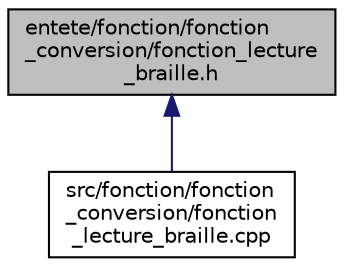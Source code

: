digraph "entete/fonction/fonction_conversion/fonction_lecture_braille.h"
{
  edge [fontname="Helvetica",fontsize="10",labelfontname="Helvetica",labelfontsize="10"];
  node [fontname="Helvetica",fontsize="10",shape=record];
  Node27 [label="entete/fonction/fonction\l_conversion/fonction_lecture\l_braille.h",height=0.2,width=0.4,color="black", fillcolor="grey75", style="filled", fontcolor="black"];
  Node27 -> Node28 [dir="back",color="midnightblue",fontsize="10",style="solid",fontname="Helvetica"];
  Node28 [label="src/fonction/fonction\l_conversion/fonction\l_lecture_braille.cpp",height=0.2,width=0.4,color="black", fillcolor="white", style="filled",URL="$fonction__lecture__braille_8cpp.html",tooltip="Fichier d&#39;implémentation de la classe fonction_lecture_braille. "];
}
